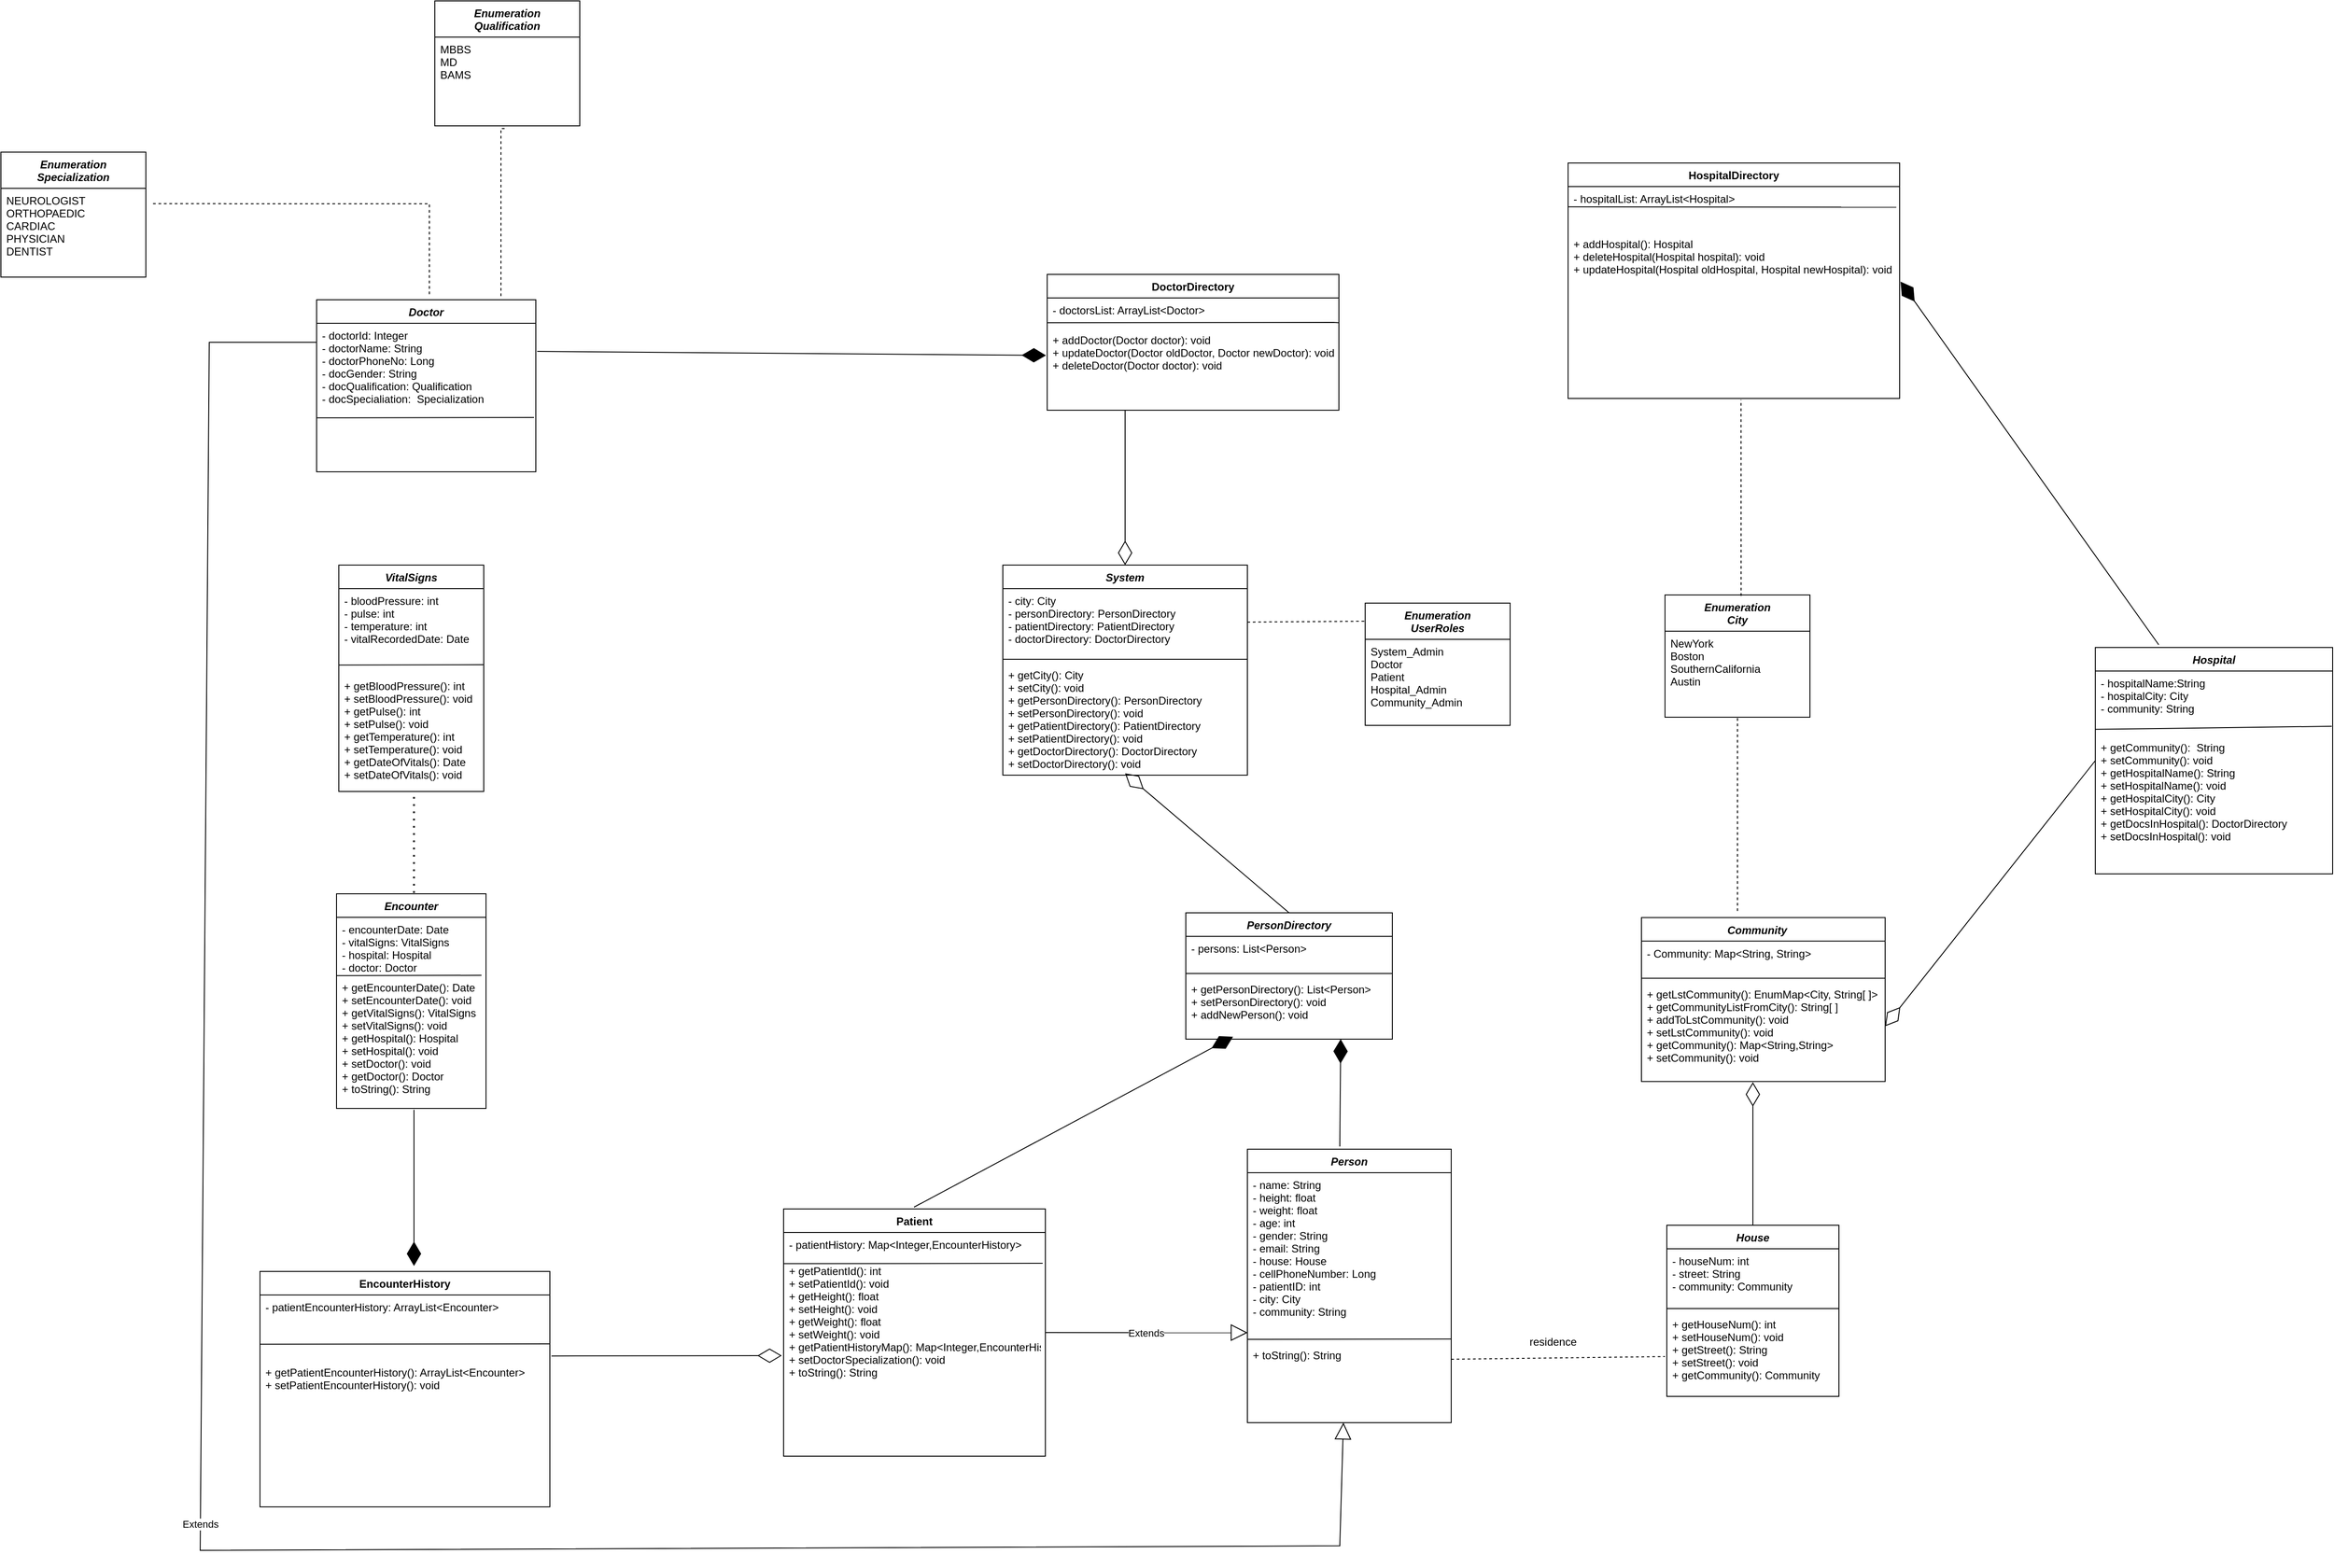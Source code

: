 <mxfile version="20.5.1" type="google"><diagram id="fwoIQO5cB8sSJLj5skxc" name="Page-2"><mxGraphModel grid="0" page="0" gridSize="10" guides="1" tooltips="1" connect="1" arrows="1" fold="1" pageScale="1" pageWidth="850" pageHeight="1100" math="0" shadow="0"><root><mxCell id="0"/><mxCell id="1" parent="0"/><mxCell id="V9w8GEn9ioXkqxsBk1cb-15" value="Enumeration&#10;City" style="swimlane;fontStyle=3;align=center;verticalAlign=top;childLayout=stackLayout;horizontal=1;startSize=40;horizontalStack=0;resizeParent=1;resizeLast=0;collapsible=1;marginBottom=0;rounded=0;shadow=0;strokeWidth=1;" vertex="1" parent="1"><mxGeometry x="748" y="-399" width="160" height="135" as="geometry"><mxRectangle x="230" y="140" width="160" height="26" as="alternateBounds"/></mxGeometry></mxCell><mxCell id="V9w8GEn9ioXkqxsBk1cb-16" value="NewYork&#10;Boston&#10;SouthernCalifornia&#10;Austin" style="text;align=left;verticalAlign=top;spacingLeft=4;spacingRight=4;overflow=hidden;rotatable=0;points=[[0,0.5],[1,0.5]];portConstraint=eastwest;" vertex="1" parent="V9w8GEn9ioXkqxsBk1cb-15"><mxGeometry y="40" width="160" height="80" as="geometry"/></mxCell><mxCell id="V9w8GEn9ioXkqxsBk1cb-17" value="Community    " style="swimlane;fontStyle=3;align=center;verticalAlign=top;childLayout=stackLayout;horizontal=1;startSize=26;horizontalStack=0;resizeParent=1;resizeLast=0;collapsible=1;marginBottom=0;rounded=0;shadow=0;strokeWidth=1;" vertex="1" parent="1"><mxGeometry x="722" y="-42.75" width="269" height="181" as="geometry"><mxRectangle x="230" y="140" width="160" height="26" as="alternateBounds"/></mxGeometry></mxCell><mxCell id="V9w8GEn9ioXkqxsBk1cb-18" value="- Community: Map&lt;String, String&gt; " style="text;align=left;verticalAlign=top;spacingLeft=4;spacingRight=4;overflow=hidden;rotatable=0;points=[[0,0.5],[1,0.5]];portConstraint=eastwest;" vertex="1" parent="V9w8GEn9ioXkqxsBk1cb-17"><mxGeometry y="26" width="269" height="37" as="geometry"/></mxCell><mxCell id="V9w8GEn9ioXkqxsBk1cb-19" value="" style="line;strokeWidth=1;fillColor=none;align=left;verticalAlign=middle;spacingTop=-1;spacingLeft=3;spacingRight=3;rotatable=0;labelPosition=right;points=[];portConstraint=eastwest;strokeColor=inherit;" vertex="1" parent="V9w8GEn9ioXkqxsBk1cb-17"><mxGeometry y="63" width="269" height="8" as="geometry"/></mxCell><mxCell id="V9w8GEn9ioXkqxsBk1cb-20" value="+ getLstCommunity(): EnumMap&lt;City, String[ ]&gt;&#10;+ getCommunityListFromCity(): String[ ]&#10;+ addToLstCommunity(): void&#10;+ setLstCommunity(): void&#10;+ getCommunity(): Map&lt;String,String&gt;&#10;+ setCommunity(): void&#10;&#10;&#10;&#10;" style="text;align=left;verticalAlign=top;spacingLeft=4;spacingRight=4;overflow=hidden;rotatable=0;points=[[0,0.5],[1,0.5]];portConstraint=eastwest;" vertex="1" parent="V9w8GEn9ioXkqxsBk1cb-17"><mxGeometry y="71" width="269" height="98" as="geometry"/></mxCell><mxCell id="V9w8GEn9ioXkqxsBk1cb-37" value="House" style="swimlane;fontStyle=3;align=center;verticalAlign=top;childLayout=stackLayout;horizontal=1;startSize=26;horizontalStack=0;resizeParent=1;resizeLast=0;collapsible=1;marginBottom=0;rounded=0;shadow=0;strokeWidth=1;" vertex="1" parent="1"><mxGeometry x="750" y="297" width="190" height="189" as="geometry"><mxRectangle x="230" y="140" width="160" height="26" as="alternateBounds"/></mxGeometry></mxCell><mxCell id="V9w8GEn9ioXkqxsBk1cb-38" value="- houseNum: int&#10;- street: String&#10;- community: Community&#10;&#10;&#10;  &#10;&#10;" style="text;align=left;verticalAlign=top;spacingLeft=4;spacingRight=4;overflow=hidden;rotatable=0;points=[[0,0.5],[1,0.5]];portConstraint=eastwest;" vertex="1" parent="V9w8GEn9ioXkqxsBk1cb-37"><mxGeometry y="26" width="190" height="62" as="geometry"/></mxCell><mxCell id="V9w8GEn9ioXkqxsBk1cb-39" value="" style="line;strokeWidth=1;fillColor=none;align=left;verticalAlign=middle;spacingTop=-1;spacingLeft=3;spacingRight=3;rotatable=0;labelPosition=right;points=[];portConstraint=eastwest;strokeColor=inherit;" vertex="1" parent="V9w8GEn9ioXkqxsBk1cb-37"><mxGeometry y="88" width="190" height="8" as="geometry"/></mxCell><mxCell id="V9w8GEn9ioXkqxsBk1cb-40" value="+ getHouseNum(): int &#10;+ setHouseNum(): void&#10;+ getStreet(): String&#10;+ setStreet(): void&#10;+ getCommunity(): Community&#10;&#10;&#10;&#10;&#10;&#10;&#10;" style="text;align=left;verticalAlign=top;spacingLeft=4;spacingRight=4;overflow=hidden;rotatable=0;points=[[0,0.5],[1,0.5]];portConstraint=eastwest;" vertex="1" parent="V9w8GEn9ioXkqxsBk1cb-37"><mxGeometry y="96" width="190" height="93" as="geometry"/></mxCell><mxCell id="V9w8GEn9ioXkqxsBk1cb-41" value="PersonDirectory" style="swimlane;fontStyle=3;align=center;verticalAlign=top;childLayout=stackLayout;horizontal=1;startSize=26;horizontalStack=0;resizeParent=1;resizeLast=0;collapsible=1;marginBottom=0;rounded=0;shadow=0;strokeWidth=1;" vertex="1" parent="1"><mxGeometry x="219" y="-48" width="228" height="139.5" as="geometry"><mxRectangle x="230" y="140" width="160" height="26" as="alternateBounds"/></mxGeometry></mxCell><mxCell id="V9w8GEn9ioXkqxsBk1cb-42" value="- persons: List&lt;Person&gt;" style="text;align=left;verticalAlign=top;spacingLeft=4;spacingRight=4;overflow=hidden;rotatable=0;points=[[0,0.5],[1,0.5]];portConstraint=eastwest;" vertex="1" parent="V9w8GEn9ioXkqxsBk1cb-41"><mxGeometry y="26" width="228" height="37" as="geometry"/></mxCell><mxCell id="V9w8GEn9ioXkqxsBk1cb-43" value="" style="line;strokeWidth=1;fillColor=none;align=left;verticalAlign=middle;spacingTop=-1;spacingLeft=3;spacingRight=3;rotatable=0;labelPosition=right;points=[];portConstraint=eastwest;strokeColor=inherit;" vertex="1" parent="V9w8GEn9ioXkqxsBk1cb-41"><mxGeometry y="63" width="228" height="8" as="geometry"/></mxCell><mxCell id="V9w8GEn9ioXkqxsBk1cb-44" value="+ getPersonDirectory(): List&lt;Person&gt;&#10;+ setPersonDirectory(): void&#10;+ addNewPerson(): void &#10;&#10;&#10;" style="text;align=left;verticalAlign=top;spacingLeft=4;spacingRight=4;overflow=hidden;rotatable=0;points=[[0,0.5],[1,0.5]];portConstraint=eastwest;" vertex="1" parent="V9w8GEn9ioXkqxsBk1cb-41"><mxGeometry y="71" width="228" height="60" as="geometry"/></mxCell><mxCell id="V9w8GEn9ioXkqxsBk1cb-45" value="System" style="swimlane;fontStyle=3;align=center;verticalAlign=top;childLayout=stackLayout;horizontal=1;startSize=26;horizontalStack=0;resizeParent=1;resizeLast=0;collapsible=1;marginBottom=0;rounded=0;shadow=0;strokeWidth=1;" vertex="1" parent="1"><mxGeometry x="17" y="-432" width="270" height="232" as="geometry"><mxRectangle x="230" y="140" width="160" height="26" as="alternateBounds"/></mxGeometry></mxCell><mxCell id="V9w8GEn9ioXkqxsBk1cb-46" value="- city: City&#10;- personDirectory: PersonDirectory&#10;- patientDirectory: PatientDirectory&#10;- doctorDirectory: DoctorDirectory&#10;&#10;&#10;&#10;&#10;" style="text;align=left;verticalAlign=top;spacingLeft=4;spacingRight=4;overflow=hidden;rotatable=0;points=[[0,0.5],[1,0.5]];portConstraint=eastwest;" vertex="1" parent="V9w8GEn9ioXkqxsBk1cb-45"><mxGeometry y="26" width="270" height="74" as="geometry"/></mxCell><mxCell id="V9w8GEn9ioXkqxsBk1cb-47" value="" style="line;strokeWidth=1;fillColor=none;align=left;verticalAlign=middle;spacingTop=-1;spacingLeft=3;spacingRight=3;rotatable=0;labelPosition=right;points=[];portConstraint=eastwest;strokeColor=inherit;" vertex="1" parent="V9w8GEn9ioXkqxsBk1cb-45"><mxGeometry y="100" width="270" height="8" as="geometry"/></mxCell><mxCell id="V9w8GEn9ioXkqxsBk1cb-48" value="+ getCity(): City&#10;+ setCity(): void&#10;+ getPersonDirectory(): PersonDirectory&#10;+ setPersonDirectory(): void&#10;+ getPatientDirectory(): PatientDirectory&#10;+ setPatientDirectory(): void&#10;+ getDoctorDirectory(): DoctorDirectory&#10;+ setDoctorDirectory(): void&#10;&#10;&#10;&#10;&#10;&#10;&#10;" style="text;align=left;verticalAlign=top;spacingLeft=4;spacingRight=4;overflow=hidden;rotatable=0;points=[[0,0.5],[1,0.5]];portConstraint=eastwest;" vertex="1" parent="V9w8GEn9ioXkqxsBk1cb-45"><mxGeometry y="108" width="270" height="123" as="geometry"/></mxCell><mxCell id="V9w8GEn9ioXkqxsBk1cb-53" value="Extends" style="endArrow=block;endSize=16;endFill=0;html=1;rounded=0;exitX=1;exitY=0.5;exitDx=0;exitDy=0;entryX=0.001;entryY=0.041;entryDx=0;entryDy=0;entryPerimeter=0;" edge="1" parent="1" source="V9w8GEn9ioXkqxsBk1cb-95" target="V9w8GEn9ioXkqxsBk1cb-101"><mxGeometry width="160" relative="1" as="geometry"><mxPoint x="101" y="340" as="sourcePoint"/><mxPoint x="289" y="345" as="targetPoint"/></mxGeometry></mxCell><mxCell id="V9w8GEn9ioXkqxsBk1cb-54" value="Extends" style="endArrow=block;endSize=16;endFill=0;html=1;rounded=0;" edge="1" parent="1"><mxGeometry width="160" relative="1" as="geometry"><mxPoint x="-741" y="-678" as="sourcePoint"/><mxPoint x="393" y="515" as="targetPoint"/><Array as="points"><mxPoint x="-859" y="-678"/><mxPoint x="-869" y="656"/><mxPoint x="389" y="651"/></Array></mxGeometry></mxCell><mxCell id="V9w8GEn9ioXkqxsBk1cb-55" value="" style="endArrow=none;dashed=1;html=1;rounded=0;exitX=1;exitY=0.5;exitDx=0;exitDy=0;" edge="1" parent="1" source="V9w8GEn9ioXkqxsBk1cb-101"><mxGeometry width="50" height="50" relative="1" as="geometry"><mxPoint x="482.86" y="436.134" as="sourcePoint"/><mxPoint x="748" y="442" as="targetPoint"/></mxGeometry></mxCell><mxCell id="V9w8GEn9ioXkqxsBk1cb-56" value="residence" style="text;html=1;align=center;verticalAlign=middle;resizable=0;points=[];autosize=1;strokeColor=none;fillColor=none;" vertex="1" parent="1"><mxGeometry x="587" y="413" width="73" height="26" as="geometry"/></mxCell><mxCell id="V9w8GEn9ioXkqxsBk1cb-57" value="" style="endArrow=diamondThin;endFill=0;endSize=24;html=1;rounded=0;exitX=0.5;exitY=0;exitDx=0;exitDy=0;" edge="1" parent="1" source="V9w8GEn9ioXkqxsBk1cb-37"><mxGeometry width="160" relative="1" as="geometry"><mxPoint x="942" y="217" as="sourcePoint"/><mxPoint x="845" y="139" as="targetPoint"/></mxGeometry></mxCell><mxCell id="V9w8GEn9ioXkqxsBk1cb-58" value="" style="endArrow=diamondThin;endFill=0;endSize=24;html=1;rounded=0;exitX=0;exitY=0.5;exitDx=0;exitDy=0;entryX=1;entryY=0.5;entryDx=0;entryDy=0;" edge="1" parent="1" source="V9w8GEn9ioXkqxsBk1cb-102" target="V9w8GEn9ioXkqxsBk1cb-20"><mxGeometry width="160" relative="1" as="geometry"><mxPoint x="1198" y="-114.5" as="sourcePoint"/><mxPoint x="1097" y="71" as="targetPoint"/></mxGeometry></mxCell><mxCell id="V9w8GEn9ioXkqxsBk1cb-59" value="" style="endArrow=diamondThin;endFill=1;endSize=24;html=1;rounded=0;exitX=0.5;exitY=0;exitDx=0;exitDy=0;entryX=0.75;entryY=1;entryDx=0;entryDy=0;" edge="1" parent="1" target="V9w8GEn9ioXkqxsBk1cb-41"><mxGeometry width="160" relative="1" as="geometry"><mxPoint x="389.0" y="210" as="sourcePoint"/><mxPoint x="389" y="117" as="targetPoint"/></mxGeometry></mxCell><mxCell id="V9w8GEn9ioXkqxsBk1cb-60" value="" style="endArrow=diamondThin;endFill=1;endSize=24;html=1;rounded=0;exitX=0.5;exitY=0;exitDx=0;exitDy=0;" edge="1" parent="1"><mxGeometry width="160" relative="1" as="geometry"><mxPoint x="1293" y="-344" as="sourcePoint"/><mxPoint x="1008" y="-745" as="targetPoint"/></mxGeometry></mxCell><mxCell id="V9w8GEn9ioXkqxsBk1cb-61" value="" style="endArrow=diamondThin;endFill=1;endSize=24;html=1;rounded=0;entryX=-0.004;entryY=0.435;entryDx=0;entryDy=0;exitX=1.006;exitY=0.33;exitDx=0;exitDy=0;entryPerimeter=0;exitPerimeter=0;" edge="1" parent="1" source="V9w8GEn9ioXkqxsBk1cb-83" target="V9w8GEn9ioXkqxsBk1cb-77"><mxGeometry width="160" relative="1" as="geometry"><mxPoint x="-481" y="-668.0" as="sourcePoint"/><mxPoint x="59.585" y="-663.012" as="targetPoint"/></mxGeometry></mxCell><mxCell id="V9w8GEn9ioXkqxsBk1cb-62" value="" style="endArrow=diamondThin;endFill=0;endSize=24;html=1;rounded=0;entryX=0.5;entryY=0;entryDx=0;entryDy=0;" edge="1" parent="1" target="V9w8GEn9ioXkqxsBk1cb-45"><mxGeometry width="160" relative="1" as="geometry"><mxPoint x="152" y="-603" as="sourcePoint"/><mxPoint x="245" y="-537" as="targetPoint"/></mxGeometry></mxCell><mxCell id="V9w8GEn9ioXkqxsBk1cb-63" value="" style="endArrow=diamondThin;endFill=1;endSize=24;html=1;rounded=0;entryX=0.229;entryY=1.097;entryDx=0;entryDy=0;entryPerimeter=0;" edge="1" parent="1" target="V9w8GEn9ioXkqxsBk1cb-44"><mxGeometry width="160" relative="1" as="geometry"><mxPoint x="-81" y="277" as="sourcePoint"/><mxPoint x="-95.61" y="158.346" as="targetPoint"/></mxGeometry></mxCell><mxCell id="V9w8GEn9ioXkqxsBk1cb-64" value="" style="endArrow=diamondThin;endFill=0;endSize=24;html=1;rounded=0;exitX=0.999;exitY=0.423;exitDx=0;exitDy=0;exitPerimeter=0;" edge="1" parent="1"><mxGeometry width="160" relative="1" as="geometry"><mxPoint x="-481.304" y="441.341" as="sourcePoint"/><mxPoint x="-227" y="441" as="targetPoint"/></mxGeometry></mxCell><mxCell id="V9w8GEn9ioXkqxsBk1cb-65" value="" style="endArrow=diamondThin;endFill=1;endSize=24;html=1;rounded=0;exitX=0.5;exitY=1;exitDx=0;exitDy=0;entryX=0.5;entryY=0;entryDx=0;entryDy=0;" edge="1" parent="1"><mxGeometry width="160" relative="1" as="geometry"><mxPoint x="-633" y="169.5" as="sourcePoint"/><mxPoint x="-633" y="342" as="targetPoint"/></mxGeometry></mxCell><mxCell id="V9w8GEn9ioXkqxsBk1cb-66" value="" style="endArrow=none;dashed=1;html=1;dashPattern=1 3;strokeWidth=2;rounded=0;exitX=0.5;exitY=1;exitDx=0;exitDy=0;" edge="1" parent="1"><mxGeometry width="50" height="50" relative="1" as="geometry"><mxPoint x="-633" y="-176" as="sourcePoint"/><mxPoint x="-633" y="-67.5" as="targetPoint"/></mxGeometry></mxCell><mxCell id="V9w8GEn9ioXkqxsBk1cb-67" value="" style="endArrow=none;dashed=1;html=1;rounded=0;entryX=0.5;entryY=0;entryDx=0;entryDy=0;exitX=1.01;exitY=0.167;exitDx=0;exitDy=0;exitPerimeter=0;" edge="1" parent="1"><mxGeometry width="50" height="50" relative="1" as="geometry"><mxPoint x="-921.08" y="-831.087" as="sourcePoint"/><mxPoint x="-616" y="-731" as="targetPoint"/><Array as="points"><mxPoint x="-616" y="-831"/></Array></mxGeometry></mxCell><mxCell id="V9w8GEn9ioXkqxsBk1cb-68" value="" style="endArrow=diamondThin;endFill=0;endSize=24;html=1;rounded=0;exitX=0.5;exitY=0;exitDx=0;exitDy=0;entryX=0.5;entryY=0.992;entryDx=0;entryDy=0;entryPerimeter=0;" edge="1" parent="1" source="V9w8GEn9ioXkqxsBk1cb-41" target="V9w8GEn9ioXkqxsBk1cb-48"><mxGeometry width="160" relative="1" as="geometry"><mxPoint x="162" y="-585" as="sourcePoint"/><mxPoint x="207" y="-200" as="targetPoint"/></mxGeometry></mxCell><mxCell id="V9w8GEn9ioXkqxsBk1cb-69" value="Enumeration&#10;UserRoles" style="swimlane;fontStyle=3;align=center;verticalAlign=top;childLayout=stackLayout;horizontal=1;startSize=40;horizontalStack=0;resizeParent=1;resizeLast=0;collapsible=1;marginBottom=0;rounded=0;shadow=0;strokeWidth=1;" vertex="1" parent="1"><mxGeometry x="417" y="-390" width="160" height="135" as="geometry"><mxRectangle x="230" y="140" width="160" height="26" as="alternateBounds"/></mxGeometry></mxCell><mxCell id="V9w8GEn9ioXkqxsBk1cb-70" value="System_Admin&#10;Doctor&#10;Patient&#10;Hospital_Admin&#10;Community_Admin" style="text;align=left;verticalAlign=top;spacingLeft=4;spacingRight=4;overflow=hidden;rotatable=0;points=[[0,0.5],[1,0.5]];portConstraint=eastwest;" vertex="1" parent="V9w8GEn9ioXkqxsBk1cb-69"><mxGeometry y="40" width="160" height="80" as="geometry"/></mxCell><mxCell id="V9w8GEn9ioXkqxsBk1cb-71" value="" style="endArrow=none;dashed=1;html=1;rounded=0;fontSize=13;entryX=0.5;entryY=1;entryDx=0;entryDy=0;" edge="1" parent="1" target="V9w8GEn9ioXkqxsBk1cb-15"><mxGeometry width="50" height="50" relative="1" as="geometry"><mxPoint x="828" y="-50" as="sourcePoint"/><mxPoint x="853" y="-264" as="targetPoint"/></mxGeometry></mxCell><mxCell id="V9w8GEn9ioXkqxsBk1cb-72" value="" style="endArrow=none;dashed=1;html=1;rounded=0;fontSize=13;entryX=0.494;entryY=0.99;entryDx=0;entryDy=0;entryPerimeter=0;" edge="1" parent="1"><mxGeometry width="50" height="50" relative="1" as="geometry"><mxPoint x="832" y="-398" as="sourcePoint"/><mxPoint x="831.902" y="-614.6" as="targetPoint"/></mxGeometry></mxCell><mxCell id="V9w8GEn9ioXkqxsBk1cb-73" value="" style="endArrow=none;dashed=1;html=1;rounded=0;exitX=1;exitY=0.5;exitDx=0;exitDy=0;entryX=-0.006;entryY=0.148;entryDx=0;entryDy=0;entryPerimeter=0;" edge="1" parent="1" source="V9w8GEn9ioXkqxsBk1cb-46" target="V9w8GEn9ioXkqxsBk1cb-69"><mxGeometry width="50" height="50" relative="1" as="geometry"><mxPoint x="374" y="-293" as="sourcePoint"/><mxPoint x="424" y="-343" as="targetPoint"/></mxGeometry></mxCell><mxCell id="V9w8GEn9ioXkqxsBk1cb-74" value="DoctorDirectory" style="swimlane;fontStyle=1;align=center;verticalAlign=top;childLayout=stackLayout;horizontal=1;startSize=26;horizontalStack=0;resizeParent=1;resizeLast=0;collapsible=1;marginBottom=0;rounded=0;shadow=0;strokeWidth=1;" vertex="1" parent="1"><mxGeometry x="66" y="-753" width="322" height="150" as="geometry"><mxRectangle x="130" y="380" width="160" height="26" as="alternateBounds"/></mxGeometry></mxCell><mxCell id="V9w8GEn9ioXkqxsBk1cb-75" value="- doctorsList: ArrayList&lt;Doctor&gt;" style="text;align=left;verticalAlign=top;spacingLeft=4;spacingRight=4;overflow=hidden;rotatable=0;points=[[0,0.5],[1,0.5]];portConstraint=eastwest;rounded=0;shadow=0;html=0;" vertex="1" parent="V9w8GEn9ioXkqxsBk1cb-74"><mxGeometry y="26" width="322" height="33" as="geometry"/></mxCell><mxCell id="V9w8GEn9ioXkqxsBk1cb-76" value="" style="endArrow=none;html=1;rounded=0;" edge="1" parent="V9w8GEn9ioXkqxsBk1cb-74" target="V9w8GEn9ioXkqxsBk1cb-75"><mxGeometry width="50" height="50" relative="1" as="geometry"><mxPoint y="53.43" as="sourcePoint"/><mxPoint x="250" y="53" as="targetPoint"/><Array as="points"><mxPoint x="316" y="53"/></Array></mxGeometry></mxCell><mxCell id="V9w8GEn9ioXkqxsBk1cb-77" value="+ addDoctor(Doctor doctor): void&#10;+ updateDoctor(Doctor oldDoctor, Doctor newDoctor): void&#10;+ deleteDoctor(Doctor doctor): void" style="text;align=left;verticalAlign=top;spacingLeft=4;spacingRight=4;overflow=hidden;rotatable=0;points=[[0,0.5],[1,0.5]];portConstraint=eastwest;rounded=0;shadow=0;html=0;" vertex="1" parent="V9w8GEn9ioXkqxsBk1cb-74"><mxGeometry y="59" width="322" height="70" as="geometry"/></mxCell><mxCell id="V9w8GEn9ioXkqxsBk1cb-82" value="Doctor" style="swimlane;fontStyle=3;align=center;verticalAlign=top;childLayout=stackLayout;horizontal=1;startSize=26;horizontalStack=0;resizeParent=1;resizeLast=0;collapsible=1;marginBottom=0;rounded=0;shadow=0;strokeWidth=1;" vertex="1" parent="1"><mxGeometry x="-740.5" y="-725" width="242" height="190" as="geometry"><mxRectangle x="230" y="140" width="160" height="26" as="alternateBounds"/></mxGeometry></mxCell><mxCell id="V9w8GEn9ioXkqxsBk1cb-83" value="- doctorId: Integer&#10;- doctorName: String&#10;- doctorPhoneNo: Long&#10;- docGender: String&#10;- docQualification: Qualification&#10;- docSpecialiation:  Specialization&#10;" style="text;align=left;verticalAlign=top;spacingLeft=4;spacingRight=4;overflow=hidden;rotatable=0;points=[[0,0.5],[1,0.5]];portConstraint=eastwest;" vertex="1" parent="V9w8GEn9ioXkqxsBk1cb-82"><mxGeometry y="26" width="242" height="94" as="geometry"/></mxCell><mxCell id="V9w8GEn9ioXkqxsBk1cb-84" value="" style="endArrow=none;html=1;rounded=0;" edge="1" parent="V9w8GEn9ioXkqxsBk1cb-82"><mxGeometry width="50" height="50" relative="1" as="geometry"><mxPoint y="130.43" as="sourcePoint"/><mxPoint x="240" y="130" as="targetPoint"/></mxGeometry></mxCell><mxCell id="V9w8GEn9ioXkqxsBk1cb-85" value="VitalSigns" style="swimlane;fontStyle=3;align=center;verticalAlign=top;childLayout=stackLayout;horizontal=1;startSize=26;horizontalStack=0;resizeParent=1;resizeLast=0;collapsible=1;marginBottom=0;rounded=0;shadow=0;strokeWidth=1;" vertex="1" parent="1"><mxGeometry x="-716" y="-432" width="160" height="250" as="geometry"><mxRectangle x="230" y="140" width="160" height="26" as="alternateBounds"/></mxGeometry></mxCell><mxCell id="V9w8GEn9ioXkqxsBk1cb-86" value="- bloodPressure: int&#10;- pulse: int&#10;- temperature: int&#10;- vitalRecordedDate: Date" style="text;align=left;verticalAlign=top;spacingLeft=4;spacingRight=4;overflow=hidden;rotatable=0;points=[[0,0.5],[1,0.5]];portConstraint=eastwest;" vertex="1" parent="V9w8GEn9ioXkqxsBk1cb-85"><mxGeometry y="26" width="160" height="94" as="geometry"/></mxCell><mxCell id="V9w8GEn9ioXkqxsBk1cb-87" value="" style="endArrow=none;html=1;rounded=0;" edge="1" parent="V9w8GEn9ioXkqxsBk1cb-85"><mxGeometry width="50" height="50" relative="1" as="geometry"><mxPoint y="110.43" as="sourcePoint"/><mxPoint x="160" y="110" as="targetPoint"/></mxGeometry></mxCell><mxCell id="sBsMA0uSMzhKH3npt51D-1" value="+ getBloodPressure(): int&#10;+ setBloodPressure(): void&#10;+ getPulse(): int&#10;+ setPulse(): void&#10;+ getTemperature(): int&#10;+ setTemperature(): void&#10;+ getDateOfVitals(): Date&#10;+ setDateOfVitals(): void&#10;&#10;&#10;&#10;&#10;" style="text;align=left;verticalAlign=top;spacingLeft=4;spacingRight=4;overflow=hidden;rotatable=0;points=[[0,0.5],[1,0.5]];portConstraint=eastwest;" vertex="1" parent="V9w8GEn9ioXkqxsBk1cb-85"><mxGeometry y="120" width="160" height="123" as="geometry"/></mxCell><mxCell id="V9w8GEn9ioXkqxsBk1cb-89" value="Encounter" style="swimlane;fontStyle=3;align=center;verticalAlign=top;childLayout=stackLayout;horizontal=1;startSize=26;horizontalStack=0;resizeParent=1;resizeLast=0;collapsible=1;marginBottom=0;rounded=0;shadow=0;strokeWidth=1;" vertex="1" parent="1"><mxGeometry x="-718.5" y="-69" width="165" height="237" as="geometry"><mxRectangle x="230" y="140" width="160" height="26" as="alternateBounds"/></mxGeometry></mxCell><mxCell id="V9w8GEn9ioXkqxsBk1cb-90" value="- encounterDate: Date&#10;- vitalSigns: VitalSigns&#10;- hospital: Hospital&#10;- doctor: Doctor&#10;" style="text;align=left;verticalAlign=top;spacingLeft=4;spacingRight=4;overflow=hidden;rotatable=0;points=[[0,0.5],[1,0.5]];portConstraint=eastwest;" vertex="1" parent="V9w8GEn9ioXkqxsBk1cb-89"><mxGeometry y="26" width="165" height="64" as="geometry"/></mxCell><mxCell id="V9w8GEn9ioXkqxsBk1cb-91" value="" style="endArrow=none;html=1;rounded=0;entryX=0.998;entryY=1.055;entryDx=0;entryDy=0;entryPerimeter=0;" edge="1" parent="V9w8GEn9ioXkqxsBk1cb-89"><mxGeometry width="50" height="50" relative="1" as="geometry"><mxPoint x="0.32" y="90.43" as="sourcePoint"/><mxPoint x="160.0" y="90" as="targetPoint"/></mxGeometry></mxCell><mxCell id="I82GVaUqmWn1fbUSTekH-1" value="+ getEncounterDate(): Date&#10;+ setEncounterDate(): void&#10;+ getVitalSigns(): VitalSigns&#10;+ setVitalSigns(): void&#10;+ getHospital(): Hospital&#10;+ setHospital(): void&#10;+ setDoctor(): void&#10;+ getDoctor(): Doctor&#10;+ toString(): String&#10;&#10;&#10;&#10;&#10;" style="text;align=left;verticalAlign=top;spacingLeft=4;spacingRight=4;overflow=hidden;rotatable=0;points=[[0,0.5],[1,0.5]];portConstraint=eastwest;" vertex="1" parent="V9w8GEn9ioXkqxsBk1cb-89"><mxGeometry y="90" width="165" height="137" as="geometry"/></mxCell><mxCell id="V9w8GEn9ioXkqxsBk1cb-92" value="EncounterHistory" style="swimlane;fontStyle=1;align=center;verticalAlign=top;childLayout=stackLayout;horizontal=1;startSize=26;horizontalStack=0;resizeParent=1;resizeLast=0;collapsible=1;marginBottom=0;rounded=0;shadow=0;strokeWidth=1;" vertex="1" parent="1"><mxGeometry x="-803" y="348" width="320" height="260" as="geometry"><mxRectangle x="130" y="380" width="160" height="26" as="alternateBounds"/></mxGeometry></mxCell><mxCell id="V9w8GEn9ioXkqxsBk1cb-93" value="- patientEncounterHistory: ArrayList&lt;Encounter&gt;" style="text;align=left;verticalAlign=top;spacingLeft=4;spacingRight=4;overflow=hidden;rotatable=0;points=[[0,0.5],[1,0.5]];portConstraint=eastwest;rounded=0;shadow=0;html=0;" vertex="1" parent="V9w8GEn9ioXkqxsBk1cb-92"><mxGeometry y="26" width="320" height="44" as="geometry"/></mxCell><mxCell id="V9w8GEn9ioXkqxsBk1cb-94" value="" style="endArrow=none;html=1;rounded=0;" edge="1" parent="V9w8GEn9ioXkqxsBk1cb-92"><mxGeometry width="50" height="50" relative="1" as="geometry"><mxPoint y="80.43" as="sourcePoint"/><mxPoint x="320" y="80" as="targetPoint"/></mxGeometry></mxCell><mxCell id="LWYoaWXXh6MwgfN3K3gy-1" value="&#10;&#10;+ getPatientEncounterHistory(): ArrayList&lt;Encounter&gt;&#10;+ setPatientEncounterHistory(): void&#10;&#10;&#10;" style="text;align=left;verticalAlign=top;spacingLeft=4;spacingRight=4;overflow=hidden;rotatable=0;points=[[0,0.5],[1,0.5]];portConstraint=eastwest;" vertex="1" parent="V9w8GEn9ioXkqxsBk1cb-92"><mxGeometry y="70" width="320" height="67" as="geometry"/></mxCell><mxCell id="V9w8GEn9ioXkqxsBk1cb-95" value="Patient" style="swimlane;fontStyle=1;align=center;verticalAlign=top;childLayout=stackLayout;horizontal=1;startSize=26;horizontalStack=0;resizeParent=1;resizeLast=0;collapsible=1;marginBottom=0;rounded=0;shadow=0;strokeWidth=1;" vertex="1" parent="1"><mxGeometry x="-225" y="279" width="289" height="273" as="geometry"><mxRectangle x="130" y="380" width="160" height="26" as="alternateBounds"/></mxGeometry></mxCell><mxCell id="V9w8GEn9ioXkqxsBk1cb-96" value="- patientHistory: Map&lt;Integer,EncounterHistory&gt; " style="text;align=left;verticalAlign=top;spacingLeft=4;spacingRight=4;overflow=hidden;rotatable=0;points=[[0,0.5],[1,0.5]];portConstraint=eastwest;rounded=0;shadow=0;html=0;" vertex="1" parent="V9w8GEn9ioXkqxsBk1cb-95"><mxGeometry y="26" width="289" height="29" as="geometry"/></mxCell><mxCell id="V9w8GEn9ioXkqxsBk1cb-97" value="" style="endArrow=none;html=1;rounded=0;" edge="1" parent="V9w8GEn9ioXkqxsBk1cb-95"><mxGeometry width="50" height="50" relative="1" as="geometry"><mxPoint x="0.32" y="60.43" as="sourcePoint"/><mxPoint x="286" y="60" as="targetPoint"/></mxGeometry></mxCell><mxCell id="DOvbmdaDTtdY1xu8Av4K-1" value="+ getPatientId(): int&#10;+ setPatientId(): void&#10;+ getHeight(): float&#10;+ setHeight(): void&#10;+ getWeight(): float&#10;+ setWeight(): void&#10;+ getPatientHistoryMap(): Map&lt;Integer,EncounterHistory&gt;&#10;+ setDoctorSpecialization(): void&#10;+ toString(): String&#10;&#10;&#10;" style="text;align=left;verticalAlign=top;spacingLeft=4;spacingRight=4;overflow=hidden;rotatable=0;points=[[0,0.5],[1,0.5]];portConstraint=eastwest;" vertex="1" parent="V9w8GEn9ioXkqxsBk1cb-95"><mxGeometry y="55" width="289" height="134" as="geometry"/></mxCell><mxCell id="V9w8GEn9ioXkqxsBk1cb-98" value="Person" style="swimlane;fontStyle=3;align=center;verticalAlign=top;childLayout=stackLayout;horizontal=1;startSize=26;horizontalStack=0;resizeParent=1;resizeLast=0;collapsible=1;marginBottom=0;rounded=0;shadow=0;strokeWidth=1;" vertex="1" parent="1"><mxGeometry x="287" y="213" width="225" height="302" as="geometry"><mxRectangle x="230" y="140" width="160" height="26" as="alternateBounds"/></mxGeometry></mxCell><mxCell id="V9w8GEn9ioXkqxsBk1cb-99" value="- name: String&#10;- height: float&#10;- weight: float&#10;- age: int&#10;- gender: String&#10;- email: String&#10;- house: House&#10;- cellPhoneNumber: Long&#10;- patientID: int&#10;- city: City&#10;- community: String&#10;&#10;&#10;" style="text;align=left;verticalAlign=top;spacingLeft=4;spacingRight=4;overflow=hidden;rotatable=0;points=[[0,0.5],[1,0.5]];portConstraint=eastwest;" vertex="1" parent="V9w8GEn9ioXkqxsBk1cb-98"><mxGeometry y="26" width="225" height="174" as="geometry"/></mxCell><mxCell id="V9w8GEn9ioXkqxsBk1cb-100" value="" style="endArrow=none;html=1;rounded=0;entryX=0.998;entryY=1.055;entryDx=0;entryDy=0;entryPerimeter=0;" edge="1" parent="V9w8GEn9ioXkqxsBk1cb-98" target="V9w8GEn9ioXkqxsBk1cb-99"><mxGeometry width="50" height="50" relative="1" as="geometry"><mxPoint y="210" as="sourcePoint"/><mxPoint x="50" y="160" as="targetPoint"/></mxGeometry></mxCell><mxCell id="V9w8GEn9ioXkqxsBk1cb-101" value="&#10;+ toString(): String" style="text;align=left;verticalAlign=top;spacingLeft=4;spacingRight=4;overflow=hidden;rotatable=0;points=[[0,0.5],[1,0.5]];portConstraint=eastwest;" vertex="1" parent="V9w8GEn9ioXkqxsBk1cb-98"><mxGeometry y="200" width="225" height="64" as="geometry"/></mxCell><mxCell id="V9w8GEn9ioXkqxsBk1cb-102" value="Hospital" style="swimlane;fontStyle=3;align=center;verticalAlign=top;childLayout=stackLayout;horizontal=1;startSize=26;horizontalStack=0;resizeParent=1;resizeLast=0;collapsible=1;marginBottom=0;rounded=0;shadow=0;strokeWidth=1;" vertex="1" parent="1"><mxGeometry x="1223" y="-341" width="262" height="250" as="geometry"><mxRectangle x="230" y="140" width="160" height="26" as="alternateBounds"/></mxGeometry></mxCell><mxCell id="V9w8GEn9ioXkqxsBk1cb-103" value="- hospitalName:String&#10;- hospitalCity: City&#10;- community: String" style="text;align=left;verticalAlign=top;spacingLeft=4;spacingRight=4;overflow=hidden;rotatable=0;points=[[0,0.5],[1,0.5]];portConstraint=eastwest;" vertex="1" parent="V9w8GEn9ioXkqxsBk1cb-102"><mxGeometry y="26" width="262" height="54" as="geometry"/></mxCell><mxCell id="V9w8GEn9ioXkqxsBk1cb-104" value="" style="endArrow=none;html=1;rounded=0;" edge="1" parent="V9w8GEn9ioXkqxsBk1cb-102"><mxGeometry width="50" height="50" relative="1" as="geometry"><mxPoint y="90.43" as="sourcePoint"/><mxPoint x="261" y="87" as="targetPoint"/></mxGeometry></mxCell><mxCell id="V9w8GEn9ioXkqxsBk1cb-105" value="HospitalDirectory" style="swimlane;fontStyle=1;align=center;verticalAlign=top;childLayout=stackLayout;horizontal=1;startSize=26;horizontalStack=0;resizeParent=1;resizeLast=0;collapsible=1;marginBottom=0;rounded=0;shadow=0;strokeWidth=1;" vertex="1" parent="1"><mxGeometry x="641" y="-876" width="366" height="260" as="geometry"><mxRectangle x="130" y="380" width="160" height="26" as="alternateBounds"/></mxGeometry></mxCell><mxCell id="V9w8GEn9ioXkqxsBk1cb-106" value="- hospitalList: ArrayList&lt;Hospital&gt;" style="text;align=left;verticalAlign=top;spacingLeft=4;spacingRight=4;overflow=hidden;rotatable=0;points=[[0,0.5],[1,0.5]];portConstraint=eastwest;rounded=0;shadow=0;html=0;" vertex="1" parent="V9w8GEn9ioXkqxsBk1cb-105"><mxGeometry y="26" width="366" height="22" as="geometry"/></mxCell><mxCell id="V9w8GEn9ioXkqxsBk1cb-107" value="" style="endArrow=none;html=1;rounded=0;entryX=0.99;entryY=0.008;entryDx=0;entryDy=0;entryPerimeter=0;" edge="1" parent="V9w8GEn9ioXkqxsBk1cb-105" target="V9w8GEn9ioXkqxsBk1cb-108"><mxGeometry width="50" height="50" relative="1" as="geometry"><mxPoint y="48.43" as="sourcePoint"/><mxPoint x="320" y="48" as="targetPoint"/></mxGeometry></mxCell><mxCell id="V9w8GEn9ioXkqxsBk1cb-108" value="&#10;&#10;+ addHospital(): Hospital&#10;+ deleteHospital(Hospital hospital): void&#10;+ updateHospital(Hospital oldHospital, Hospital newHospital): void" style="text;align=left;verticalAlign=top;spacingLeft=4;spacingRight=4;overflow=hidden;rotatable=0;points=[[0,0.5],[1,0.5]];portConstraint=eastwest;rounded=0;shadow=0;html=0;" vertex="1" parent="V9w8GEn9ioXkqxsBk1cb-105"><mxGeometry y="48" width="366" height="94" as="geometry"/></mxCell><mxCell id="V9w8GEn9ioXkqxsBk1cb-110" value="Enumeration&#10;Specialization" style="swimlane;fontStyle=3;align=center;verticalAlign=top;childLayout=stackLayout;horizontal=1;startSize=40;horizontalStack=0;resizeParent=1;resizeLast=0;collapsible=1;marginBottom=0;rounded=0;shadow=0;strokeWidth=1;" vertex="1" parent="1"><mxGeometry x="-1089" y="-888" width="160" height="138" as="geometry"><mxRectangle x="230" y="140" width="160" height="26" as="alternateBounds"/></mxGeometry></mxCell><mxCell id="V9w8GEn9ioXkqxsBk1cb-111" value="NEUROLOGIST&#10;ORTHOPAEDIC&#10;CARDIAC&#10;PHYSICIAN&#10;DENTIST" style="text;align=left;verticalAlign=top;spacingLeft=4;spacingRight=4;overflow=hidden;rotatable=0;points=[[0,0.5],[1,0.5]];portConstraint=eastwest;" vertex="1" parent="V9w8GEn9ioXkqxsBk1cb-110"><mxGeometry y="40" width="160" height="80" as="geometry"/></mxCell><mxCell id="V9w8GEn9ioXkqxsBk1cb-113" value="" style="endArrow=none;dashed=1;html=1;rounded=0;" edge="1" parent="1"><mxGeometry width="50" height="50" relative="1" as="geometry"><mxPoint x="-533" y="-914" as="sourcePoint"/><mxPoint x="-537" y="-727" as="targetPoint"/><Array as="points"><mxPoint x="-537" y="-914"/></Array></mxGeometry></mxCell><mxCell id="V9w8GEn9ioXkqxsBk1cb-114" value="Enumeration&#10;Qualification" style="swimlane;fontStyle=3;align=center;verticalAlign=top;childLayout=stackLayout;horizontal=1;startSize=40;horizontalStack=0;resizeParent=1;resizeLast=0;collapsible=1;marginBottom=0;rounded=0;shadow=0;strokeWidth=1;" vertex="1" parent="1"><mxGeometry x="-610" y="-1055" width="160" height="138" as="geometry"><mxRectangle x="230" y="140" width="160" height="26" as="alternateBounds"/></mxGeometry></mxCell><mxCell id="V9w8GEn9ioXkqxsBk1cb-115" value="MBBS&#10;MD&#10;BAMS" style="text;align=left;verticalAlign=top;spacingLeft=4;spacingRight=4;overflow=hidden;rotatable=0;points=[[0,0.5],[1,0.5]];portConstraint=eastwest;" vertex="1" parent="V9w8GEn9ioXkqxsBk1cb-114"><mxGeometry y="40" width="160" height="70" as="geometry"/></mxCell><mxCell id="sBsMA0uSMzhKH3npt51D-3" value="+ getCommunity():  String&#10;+ setCommunity(): void&#10;+ getHospitalName(): String&#10;+ setHospitalName(): void&#10;+ getHospitalCity(): City&#10;+ setHospitalCity(): void&#10;+ getDocsInHospital(): DoctorDirectory&#10;+ setDocsInHospital(): void" style="text;align=left;verticalAlign=top;spacingLeft=4;spacingRight=4;overflow=hidden;rotatable=0;points=[[0,0.5],[1,0.5]];portConstraint=eastwest;" vertex="1" parent="1"><mxGeometry x="1223" y="-244" width="256" height="121" as="geometry"/></mxCell></root></mxGraphModel></diagram></mxfile>